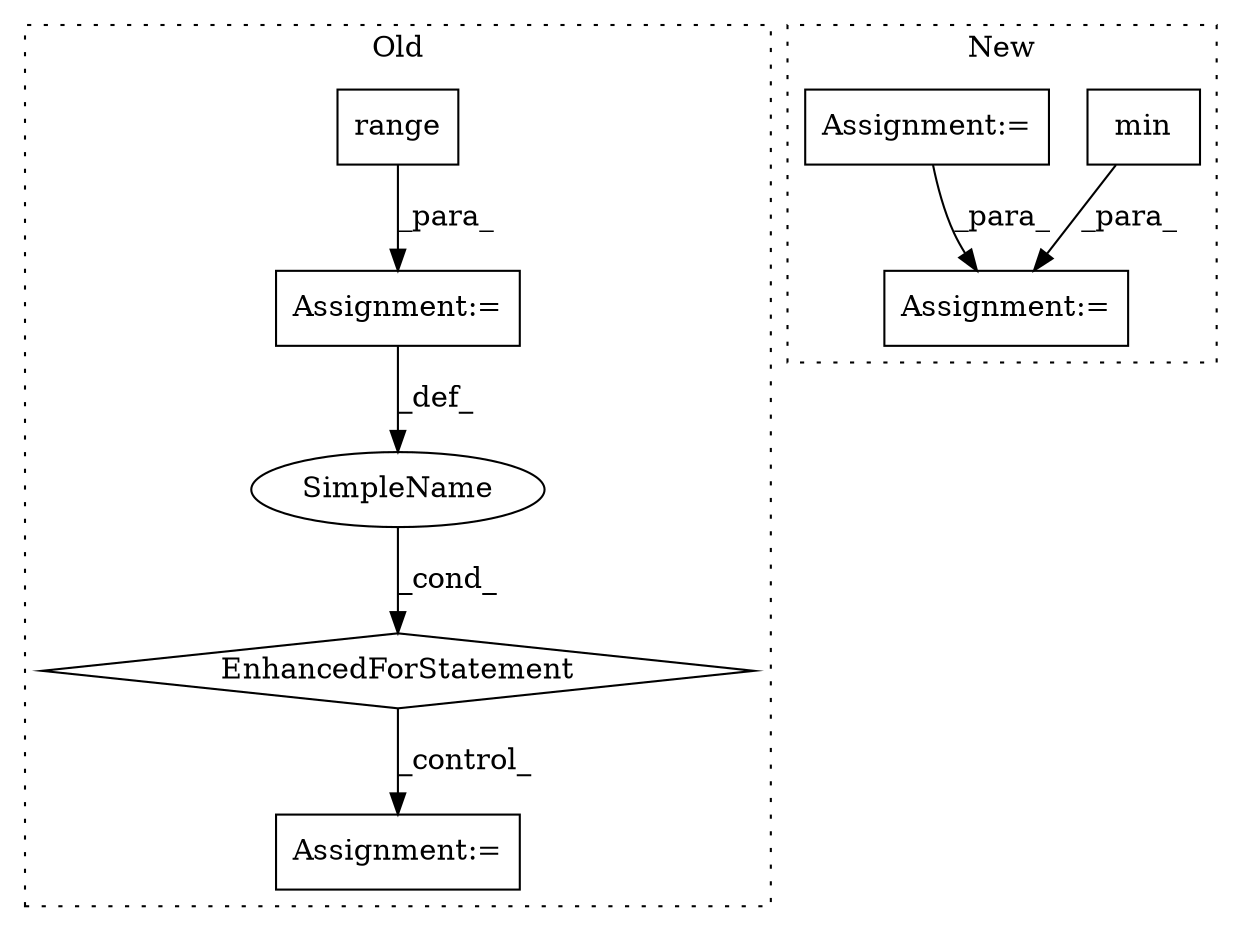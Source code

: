 digraph G {
subgraph cluster0 {
1 [label="range" a="32" s="1825,1842" l="6,1" shape="box"];
4 [label="Assignment:=" a="7" s="1764,1843" l="53,2" shape="box"];
5 [label="EnhancedForStatement" a="70" s="1764,1843" l="53,2" shape="diamond"];
6 [label="Assignment:=" a="7" s="1853,1936" l="57,2" shape="box"];
7 [label="SimpleName" a="42" s="1821" l="1" shape="ellipse"];
label = "Old";
style="dotted";
}
subgraph cluster1 {
2 [label="min" a="32" s="1788,1796" l="4,1" shape="box"];
3 [label="Assignment:=" a="7" s="1995" l="1" shape="box"];
8 [label="Assignment:=" a="7" s="1887" l="1" shape="box"];
label = "New";
style="dotted";
}
1 -> 4 [label="_para_"];
2 -> 3 [label="_para_"];
4 -> 7 [label="_def_"];
5 -> 6 [label="_control_"];
7 -> 5 [label="_cond_"];
8 -> 3 [label="_para_"];
}